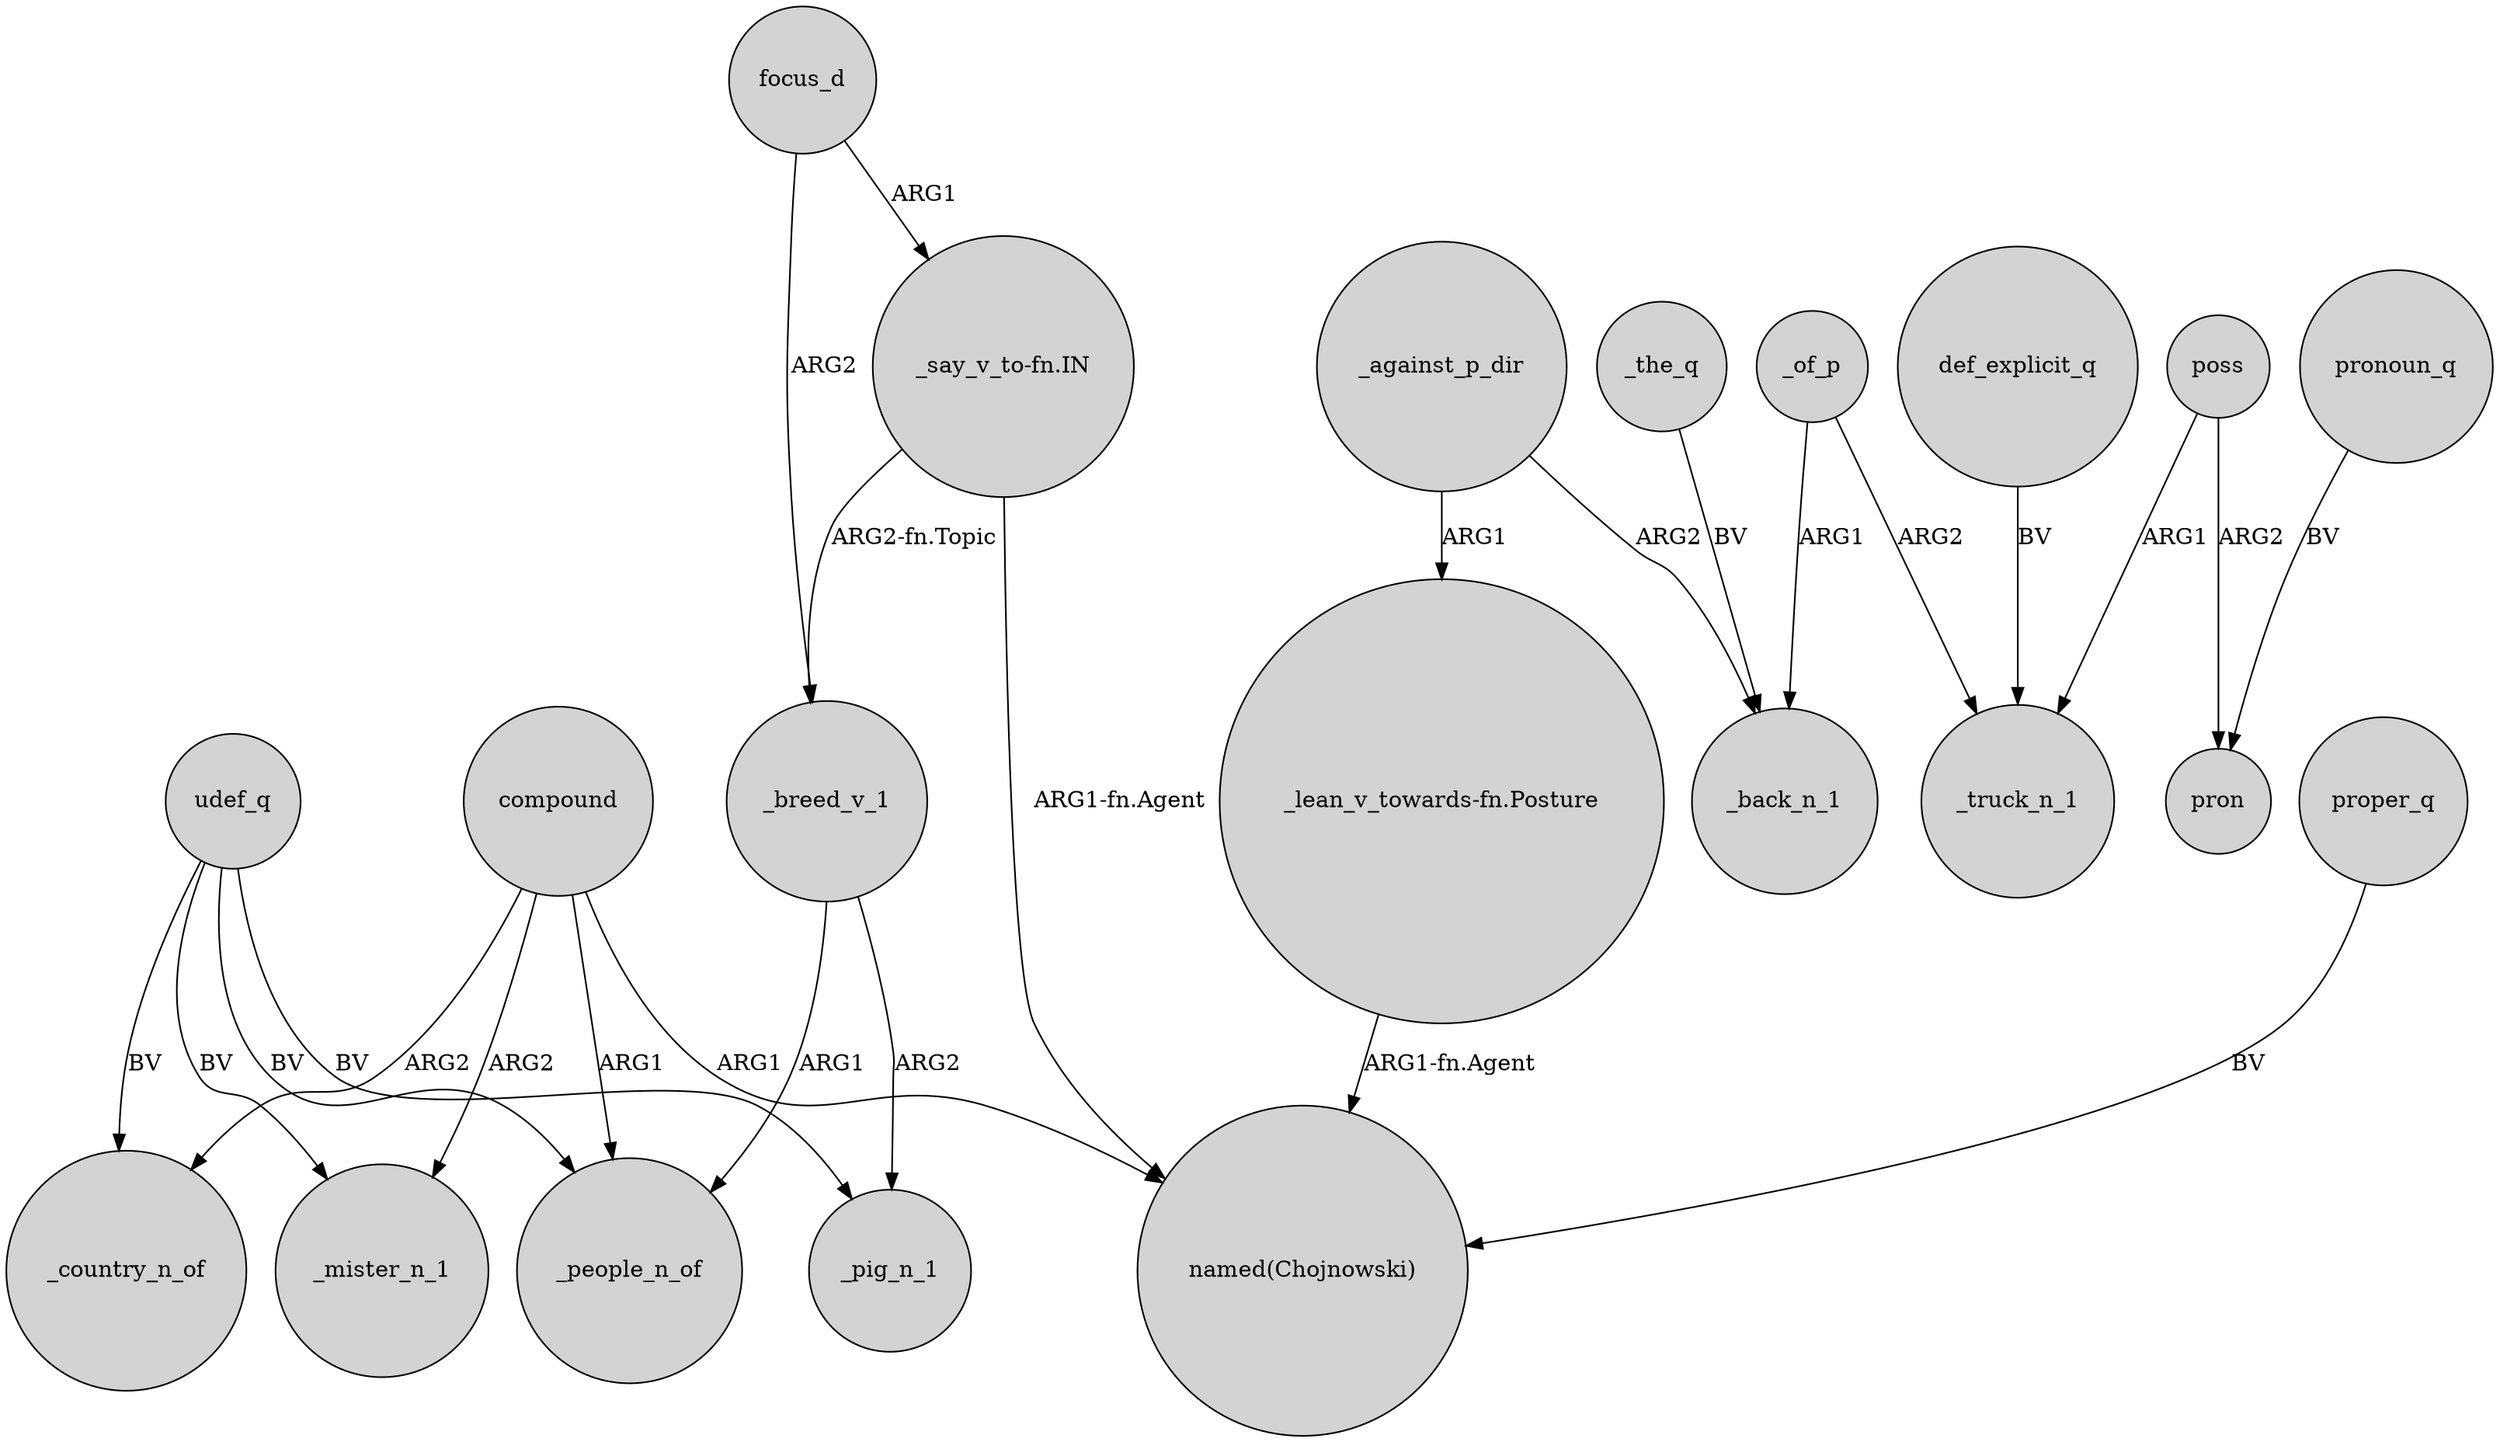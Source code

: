 digraph {
	node [shape=circle style=filled]
	compound -> "named(Chojnowski)" [label=ARG1]
	poss -> pron [label=ARG2]
	_of_p -> _truck_n_1 [label=ARG2]
	"_say_v_to-fn.IN" -> _breed_v_1 [label="ARG2-fn.Topic"]
	_against_p_dir -> _back_n_1 [label=ARG2]
	compound -> _mister_n_1 [label=ARG2]
	_the_q -> _back_n_1 [label=BV]
	udef_q -> _mister_n_1 [label=BV]
	udef_q -> _pig_n_1 [label=BV]
	udef_q -> _country_n_of [label=BV]
	udef_q -> _people_n_of [label=BV]
	_of_p -> _back_n_1 [label=ARG1]
	pronoun_q -> pron [label=BV]
	_against_p_dir -> "_lean_v_towards-fn.Posture" [label=ARG1]
	"_lean_v_towards-fn.Posture" -> "named(Chojnowski)" [label="ARG1-fn.Agent"]
	def_explicit_q -> _truck_n_1 [label=BV]
	_breed_v_1 -> _pig_n_1 [label=ARG2]
	proper_q -> "named(Chojnowski)" [label=BV]
	poss -> _truck_n_1 [label=ARG1]
	compound -> _people_n_of [label=ARG1]
	"_say_v_to-fn.IN" -> "named(Chojnowski)" [label="ARG1-fn.Agent"]
	compound -> _country_n_of [label=ARG2]
	_breed_v_1 -> _people_n_of [label=ARG1]
	focus_d -> _breed_v_1 [label=ARG2]
	focus_d -> "_say_v_to-fn.IN" [label=ARG1]
}
